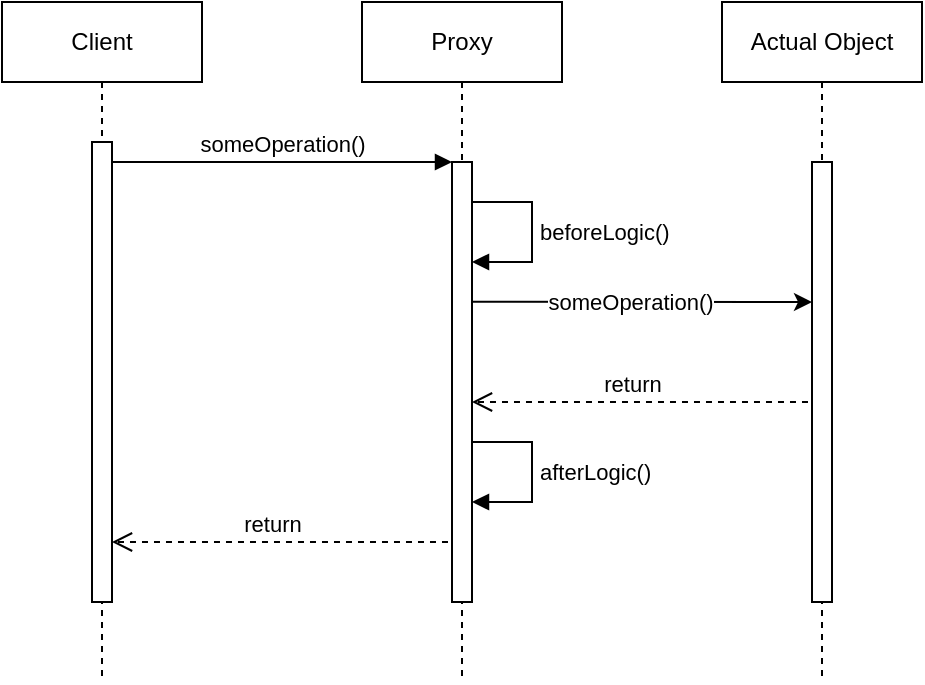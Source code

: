 <mxfile version="21.2.8" type="device">
  <diagram name="Page-1" id="2YBvvXClWsGukQMizWep">
    <mxGraphModel dx="989" dy="582" grid="1" gridSize="10" guides="1" tooltips="1" connect="1" arrows="1" fold="1" page="1" pageScale="1" pageWidth="850" pageHeight="1100" math="0" shadow="0">
      <root>
        <mxCell id="0" />
        <mxCell id="1" parent="0" />
        <mxCell id="aM9ryv3xv72pqoxQDRHE-1" value="Client" style="shape=umlLifeline;perimeter=lifelinePerimeter;whiteSpace=wrap;html=1;container=0;dropTarget=0;collapsible=0;recursiveResize=0;outlineConnect=0;portConstraint=eastwest;newEdgeStyle={&quot;edgeStyle&quot;:&quot;elbowEdgeStyle&quot;,&quot;elbow&quot;:&quot;vertical&quot;,&quot;curved&quot;:0,&quot;rounded&quot;:0};" parent="1" vertex="1">
          <mxGeometry x="75" y="40" width="100" height="340" as="geometry" />
        </mxCell>
        <mxCell id="aM9ryv3xv72pqoxQDRHE-2" value="" style="html=1;points=[];perimeter=orthogonalPerimeter;outlineConnect=0;targetShapes=umlLifeline;portConstraint=eastwest;newEdgeStyle={&quot;edgeStyle&quot;:&quot;elbowEdgeStyle&quot;,&quot;elbow&quot;:&quot;vertical&quot;,&quot;curved&quot;:0,&quot;rounded&quot;:0};" parent="aM9ryv3xv72pqoxQDRHE-1" vertex="1">
          <mxGeometry x="45" y="70" width="10" height="230" as="geometry" />
        </mxCell>
        <mxCell id="C-Q2kxPWxrBa3LBvrvQ--3" value="" style="edgeStyle=elbowEdgeStyle;rounded=0;orthogonalLoop=1;jettySize=auto;html=1;elbow=vertical;curved=0;" edge="1" parent="1">
          <mxGeometry relative="1" as="geometry">
            <mxPoint x="305.1" y="189.86" as="sourcePoint" />
            <mxPoint x="480" y="189.86" as="targetPoint" />
          </mxGeometry>
        </mxCell>
        <mxCell id="C-Q2kxPWxrBa3LBvrvQ--5" value="someOperation()" style="edgeLabel;html=1;align=center;verticalAlign=middle;resizable=0;points=[];" vertex="1" connectable="0" parent="C-Q2kxPWxrBa3LBvrvQ--3">
          <mxGeometry x="-0.305" y="-2" relative="1" as="geometry">
            <mxPoint x="23" y="-2" as="offset" />
          </mxGeometry>
        </mxCell>
        <mxCell id="aM9ryv3xv72pqoxQDRHE-5" value="Proxy" style="shape=umlLifeline;perimeter=lifelinePerimeter;whiteSpace=wrap;html=1;container=0;dropTarget=0;collapsible=0;recursiveResize=0;outlineConnect=0;portConstraint=eastwest;newEdgeStyle={&quot;edgeStyle&quot;:&quot;elbowEdgeStyle&quot;,&quot;elbow&quot;:&quot;vertical&quot;,&quot;curved&quot;:0,&quot;rounded&quot;:0};" parent="1" vertex="1">
          <mxGeometry x="255" y="40" width="100" height="340" as="geometry" />
        </mxCell>
        <mxCell id="aM9ryv3xv72pqoxQDRHE-6" value="" style="html=1;points=[];perimeter=orthogonalPerimeter;outlineConnect=0;targetShapes=umlLifeline;portConstraint=eastwest;newEdgeStyle={&quot;edgeStyle&quot;:&quot;elbowEdgeStyle&quot;,&quot;elbow&quot;:&quot;vertical&quot;,&quot;curved&quot;:0,&quot;rounded&quot;:0};" parent="aM9ryv3xv72pqoxQDRHE-5" vertex="1">
          <mxGeometry x="45" y="80" width="10" height="220" as="geometry" />
        </mxCell>
        <mxCell id="aM9ryv3xv72pqoxQDRHE-7" value="someOperation()" style="html=1;verticalAlign=bottom;endArrow=block;edgeStyle=elbowEdgeStyle;elbow=vertical;curved=0;rounded=0;" parent="1" source="aM9ryv3xv72pqoxQDRHE-2" target="aM9ryv3xv72pqoxQDRHE-6" edge="1">
          <mxGeometry relative="1" as="geometry">
            <mxPoint x="230" y="130" as="sourcePoint" />
            <Array as="points">
              <mxPoint x="215" y="120" />
            </Array>
          </mxGeometry>
        </mxCell>
        <mxCell id="C-Q2kxPWxrBa3LBvrvQ--1" value="Actual Object" style="shape=umlLifeline;perimeter=lifelinePerimeter;whiteSpace=wrap;html=1;container=0;dropTarget=0;collapsible=0;recursiveResize=0;outlineConnect=0;portConstraint=eastwest;newEdgeStyle={&quot;edgeStyle&quot;:&quot;elbowEdgeStyle&quot;,&quot;elbow&quot;:&quot;vertical&quot;,&quot;curved&quot;:0,&quot;rounded&quot;:0};" vertex="1" parent="1">
          <mxGeometry x="435" y="40" width="100" height="340" as="geometry" />
        </mxCell>
        <mxCell id="C-Q2kxPWxrBa3LBvrvQ--2" value="" style="html=1;points=[];perimeter=orthogonalPerimeter;outlineConnect=0;targetShapes=umlLifeline;portConstraint=eastwest;newEdgeStyle={&quot;edgeStyle&quot;:&quot;elbowEdgeStyle&quot;,&quot;elbow&quot;:&quot;vertical&quot;,&quot;curved&quot;:0,&quot;rounded&quot;:0};" vertex="1" parent="C-Q2kxPWxrBa3LBvrvQ--1">
          <mxGeometry x="45" y="80" width="10" height="220" as="geometry" />
        </mxCell>
        <mxCell id="C-Q2kxPWxrBa3LBvrvQ--10" value="return" style="html=1;verticalAlign=bottom;endArrow=open;dashed=1;endSize=8;edgeStyle=elbowEdgeStyle;elbow=vertical;curved=0;rounded=0;" edge="1" parent="1">
          <mxGeometry x="0.111" relative="1" as="geometry">
            <mxPoint x="310" y="240" as="targetPoint" />
            <mxPoint x="480" y="249.997" as="sourcePoint" />
            <Array as="points">
              <mxPoint x="360" y="240" />
              <mxPoint x="380" y="280" />
              <mxPoint x="400" y="200" />
            </Array>
            <mxPoint as="offset" />
          </mxGeometry>
        </mxCell>
        <mxCell id="C-Q2kxPWxrBa3LBvrvQ--12" value="beforeLogic()" style="html=1;align=left;spacingLeft=2;endArrow=block;rounded=0;edgeStyle=orthogonalEdgeStyle;curved=0;rounded=0;" edge="1" target="aM9ryv3xv72pqoxQDRHE-6" parent="1">
          <mxGeometry x="0.005" relative="1" as="geometry">
            <mxPoint x="310" y="140" as="sourcePoint" />
            <Array as="points">
              <mxPoint x="340" y="140" />
              <mxPoint x="340" y="170" />
            </Array>
            <mxPoint x="315" y="170" as="targetPoint" />
            <mxPoint as="offset" />
          </mxGeometry>
        </mxCell>
        <mxCell id="C-Q2kxPWxrBa3LBvrvQ--13" value="afterLogic()" style="html=1;align=left;spacingLeft=2;endArrow=block;rounded=0;edgeStyle=orthogonalEdgeStyle;curved=0;rounded=0;" edge="1" parent="1">
          <mxGeometry x="0.005" relative="1" as="geometry">
            <mxPoint x="310" y="260" as="sourcePoint" />
            <Array as="points">
              <mxPoint x="340" y="260" />
              <mxPoint x="340" y="290" />
            </Array>
            <mxPoint x="310" y="290" as="targetPoint" />
            <mxPoint as="offset" />
          </mxGeometry>
        </mxCell>
        <mxCell id="C-Q2kxPWxrBa3LBvrvQ--14" value="return" style="html=1;verticalAlign=bottom;endArrow=open;dashed=1;endSize=8;edgeStyle=elbowEdgeStyle;elbow=vertical;curved=0;rounded=0;" edge="1" parent="1">
          <mxGeometry x="0.111" relative="1" as="geometry">
            <mxPoint x="130" y="310" as="targetPoint" />
            <mxPoint x="300" y="319.997" as="sourcePoint" />
            <Array as="points">
              <mxPoint x="180" y="310" />
              <mxPoint x="200" y="350" />
              <mxPoint x="220" y="270" />
            </Array>
            <mxPoint as="offset" />
          </mxGeometry>
        </mxCell>
      </root>
    </mxGraphModel>
  </diagram>
</mxfile>
